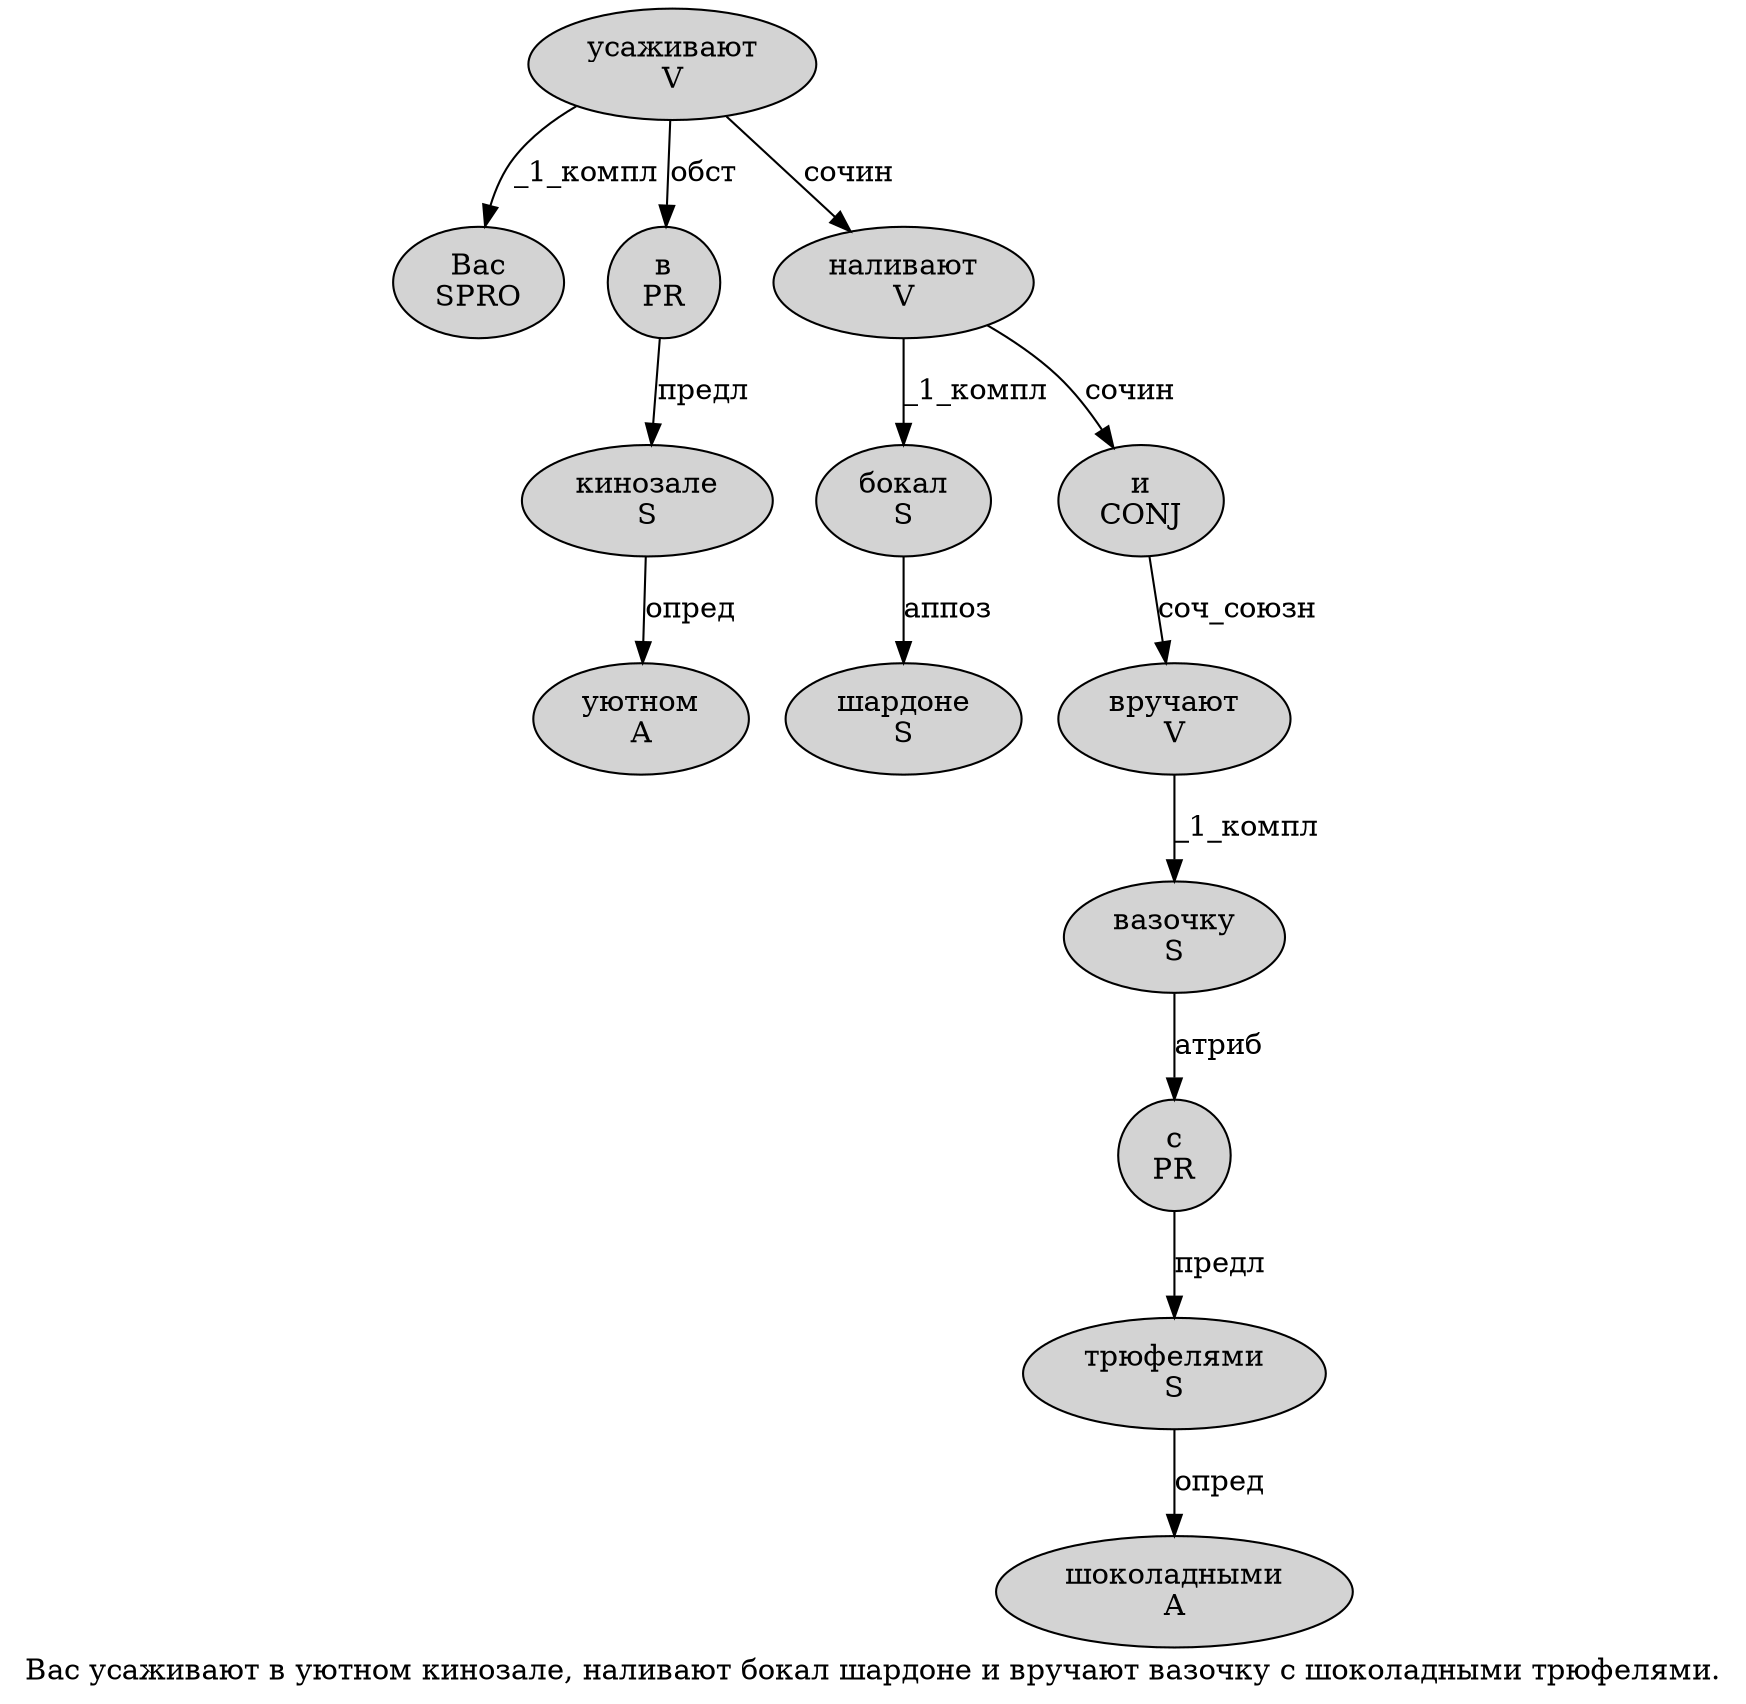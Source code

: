 digraph SENTENCE_2679 {
	graph [label="Вас усаживают в уютном кинозале, наливают бокал шардоне и вручают вазочку с шоколадными трюфелями."]
	node [style=filled]
		0 [label="Вас
SPRO" color="" fillcolor=lightgray penwidth=1 shape=ellipse]
		1 [label="усаживают
V" color="" fillcolor=lightgray penwidth=1 shape=ellipse]
		2 [label="в
PR" color="" fillcolor=lightgray penwidth=1 shape=ellipse]
		3 [label="уютном
A" color="" fillcolor=lightgray penwidth=1 shape=ellipse]
		4 [label="кинозале
S" color="" fillcolor=lightgray penwidth=1 shape=ellipse]
		6 [label="наливают
V" color="" fillcolor=lightgray penwidth=1 shape=ellipse]
		7 [label="бокал
S" color="" fillcolor=lightgray penwidth=1 shape=ellipse]
		8 [label="шардоне
S" color="" fillcolor=lightgray penwidth=1 shape=ellipse]
		9 [label="и
CONJ" color="" fillcolor=lightgray penwidth=1 shape=ellipse]
		10 [label="вручают
V" color="" fillcolor=lightgray penwidth=1 shape=ellipse]
		11 [label="вазочку
S" color="" fillcolor=lightgray penwidth=1 shape=ellipse]
		12 [label="с
PR" color="" fillcolor=lightgray penwidth=1 shape=ellipse]
		13 [label="шоколадными
A" color="" fillcolor=lightgray penwidth=1 shape=ellipse]
		14 [label="трюфелями
S" color="" fillcolor=lightgray penwidth=1 shape=ellipse]
			6 -> 7 [label="_1_компл"]
			6 -> 9 [label="сочин"]
			2 -> 4 [label="предл"]
			14 -> 13 [label="опред"]
			1 -> 0 [label="_1_компл"]
			1 -> 2 [label="обст"]
			1 -> 6 [label="сочин"]
			4 -> 3 [label="опред"]
			12 -> 14 [label="предл"]
			9 -> 10 [label="соч_союзн"]
			7 -> 8 [label="аппоз"]
			11 -> 12 [label="атриб"]
			10 -> 11 [label="_1_компл"]
}